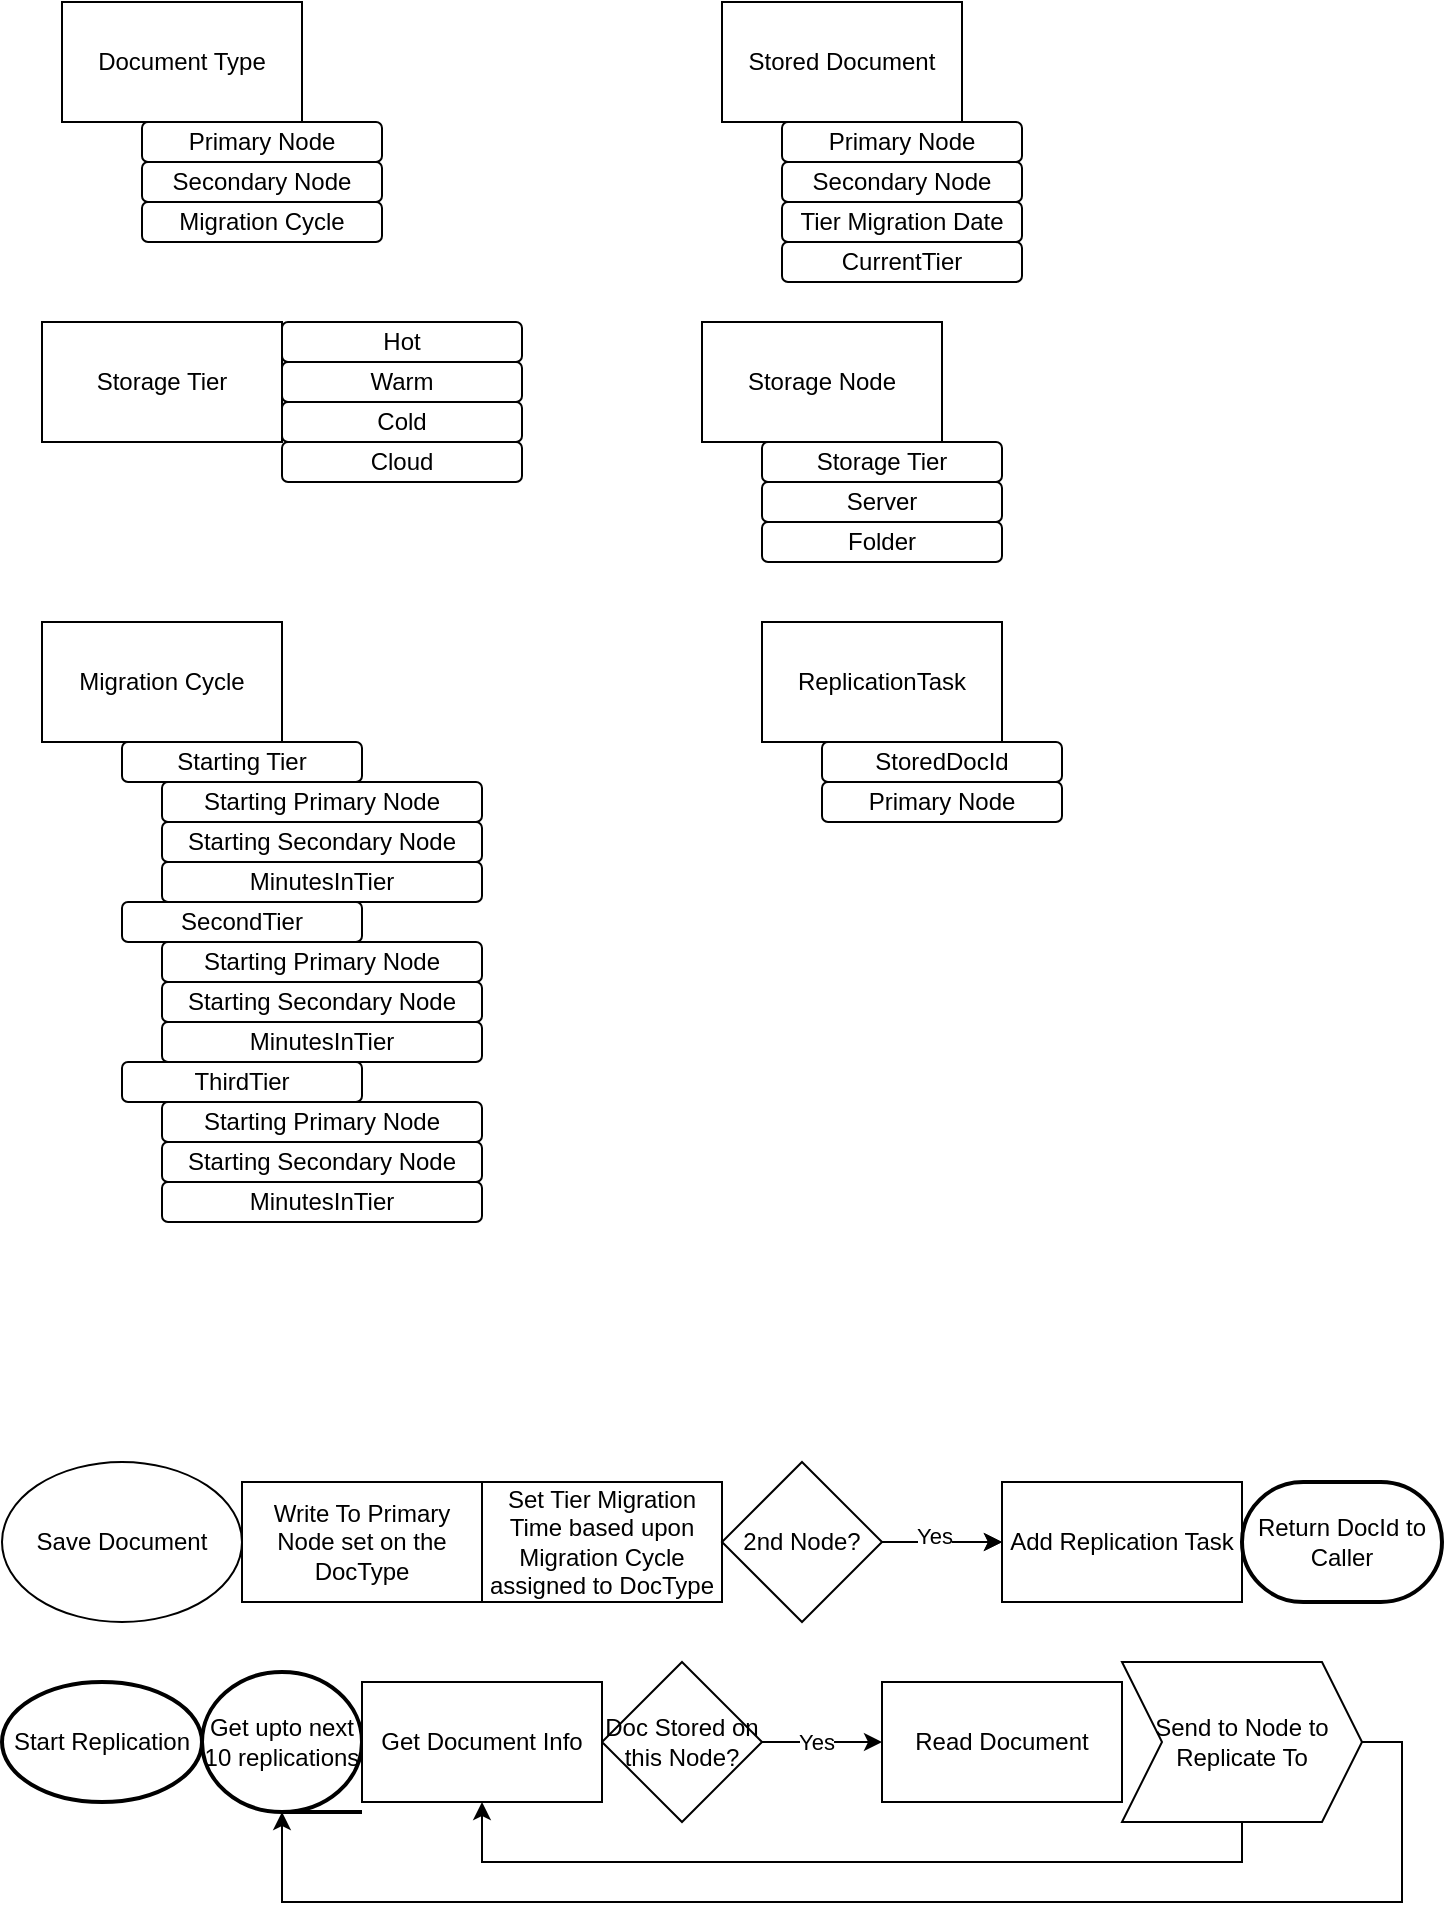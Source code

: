 <mxfile version="22.0.2" type="device">
  <diagram name="Page-1" id="_j3kt4ZteOrwqvhP6A2K">
    <mxGraphModel dx="1914" dy="1180" grid="1" gridSize="10" guides="1" tooltips="1" connect="1" arrows="1" fold="1" page="1" pageScale="1" pageWidth="850" pageHeight="1100" math="0" shadow="0">
      <root>
        <mxCell id="0" />
        <mxCell id="1" parent="0" />
        <mxCell id="t3rf-IrFCrQk9eIjKrIr-1" value="Document Type" style="rounded=0;whiteSpace=wrap;html=1;" vertex="1" parent="1">
          <mxGeometry x="50" y="30" width="120" height="60" as="geometry" />
        </mxCell>
        <mxCell id="t3rf-IrFCrQk9eIjKrIr-2" value="Stored Document" style="rounded=0;whiteSpace=wrap;html=1;" vertex="1" parent="1">
          <mxGeometry x="380" y="30" width="120" height="60" as="geometry" />
        </mxCell>
        <mxCell id="t3rf-IrFCrQk9eIjKrIr-8" value="" style="group" vertex="1" connectable="0" parent="1">
          <mxGeometry x="40" y="190" width="240" height="80" as="geometry" />
        </mxCell>
        <mxCell id="t3rf-IrFCrQk9eIjKrIr-3" value="Storage Tier" style="rounded=0;whiteSpace=wrap;html=1;" vertex="1" parent="t3rf-IrFCrQk9eIjKrIr-8">
          <mxGeometry width="120" height="60" as="geometry" />
        </mxCell>
        <mxCell id="t3rf-IrFCrQk9eIjKrIr-4" value="Hot" style="rounded=1;whiteSpace=wrap;html=1;" vertex="1" parent="t3rf-IrFCrQk9eIjKrIr-8">
          <mxGeometry x="120" width="120" height="20" as="geometry" />
        </mxCell>
        <mxCell id="t3rf-IrFCrQk9eIjKrIr-5" value="Warm" style="rounded=1;whiteSpace=wrap;html=1;" vertex="1" parent="t3rf-IrFCrQk9eIjKrIr-8">
          <mxGeometry x="120" y="20" width="120" height="20" as="geometry" />
        </mxCell>
        <mxCell id="t3rf-IrFCrQk9eIjKrIr-6" value="Cold" style="rounded=1;whiteSpace=wrap;html=1;" vertex="1" parent="t3rf-IrFCrQk9eIjKrIr-8">
          <mxGeometry x="120" y="40" width="120" height="20" as="geometry" />
        </mxCell>
        <mxCell id="t3rf-IrFCrQk9eIjKrIr-7" value="Cloud" style="rounded=1;whiteSpace=wrap;html=1;" vertex="1" parent="t3rf-IrFCrQk9eIjKrIr-8">
          <mxGeometry x="120" y="60" width="120" height="20" as="geometry" />
        </mxCell>
        <mxCell id="t3rf-IrFCrQk9eIjKrIr-9" value="Migration Cycle" style="rounded=0;whiteSpace=wrap;html=1;" vertex="1" parent="1">
          <mxGeometry x="40" y="340" width="120" height="60" as="geometry" />
        </mxCell>
        <mxCell id="t3rf-IrFCrQk9eIjKrIr-10" value="Storage Node" style="rounded=0;whiteSpace=wrap;html=1;" vertex="1" parent="1">
          <mxGeometry x="370" y="190" width="120" height="60" as="geometry" />
        </mxCell>
        <mxCell id="t3rf-IrFCrQk9eIjKrIr-17" value="Storage Tier" style="rounded=1;whiteSpace=wrap;html=1;" vertex="1" parent="1">
          <mxGeometry x="400" y="250" width="120" height="20" as="geometry" />
        </mxCell>
        <mxCell id="t3rf-IrFCrQk9eIjKrIr-18" value="Server" style="rounded=1;whiteSpace=wrap;html=1;" vertex="1" parent="1">
          <mxGeometry x="400" y="270" width="120" height="20" as="geometry" />
        </mxCell>
        <mxCell id="t3rf-IrFCrQk9eIjKrIr-19" value="Folder" style="rounded=1;whiteSpace=wrap;html=1;" vertex="1" parent="1">
          <mxGeometry x="400" y="290" width="120" height="20" as="geometry" />
        </mxCell>
        <mxCell id="t3rf-IrFCrQk9eIjKrIr-21" value="Primary Node" style="rounded=1;whiteSpace=wrap;html=1;" vertex="1" parent="1">
          <mxGeometry x="410" y="90" width="120" height="20" as="geometry" />
        </mxCell>
        <mxCell id="t3rf-IrFCrQk9eIjKrIr-22" value="Secondary Node" style="rounded=1;whiteSpace=wrap;html=1;" vertex="1" parent="1">
          <mxGeometry x="410" y="110" width="120" height="20" as="geometry" />
        </mxCell>
        <mxCell id="t3rf-IrFCrQk9eIjKrIr-23" value="Primary Node" style="rounded=1;whiteSpace=wrap;html=1;" vertex="1" parent="1">
          <mxGeometry x="90" y="90" width="120" height="20" as="geometry" />
        </mxCell>
        <mxCell id="t3rf-IrFCrQk9eIjKrIr-24" value="Secondary Node" style="rounded=1;whiteSpace=wrap;html=1;" vertex="1" parent="1">
          <mxGeometry x="90" y="110" width="120" height="20" as="geometry" />
        </mxCell>
        <mxCell id="t3rf-IrFCrQk9eIjKrIr-25" value="Migration Cycle" style="rounded=1;whiteSpace=wrap;html=1;" vertex="1" parent="1">
          <mxGeometry x="90" y="130" width="120" height="20" as="geometry" />
        </mxCell>
        <mxCell id="t3rf-IrFCrQk9eIjKrIr-26" value="Starting Tier" style="rounded=1;whiteSpace=wrap;html=1;" vertex="1" parent="1">
          <mxGeometry x="80" y="400" width="120" height="20" as="geometry" />
        </mxCell>
        <mxCell id="t3rf-IrFCrQk9eIjKrIr-27" value="Starting Primary Node" style="rounded=1;whiteSpace=wrap;html=1;" vertex="1" parent="1">
          <mxGeometry x="100" y="420" width="160" height="20" as="geometry" />
        </mxCell>
        <mxCell id="t3rf-IrFCrQk9eIjKrIr-28" value="Starting Secondary Node" style="rounded=1;whiteSpace=wrap;html=1;" vertex="1" parent="1">
          <mxGeometry x="100" y="440" width="160" height="20" as="geometry" />
        </mxCell>
        <mxCell id="t3rf-IrFCrQk9eIjKrIr-29" value="SecondTier" style="rounded=1;whiteSpace=wrap;html=1;" vertex="1" parent="1">
          <mxGeometry x="80" y="480" width="120" height="20" as="geometry" />
        </mxCell>
        <mxCell id="t3rf-IrFCrQk9eIjKrIr-30" value="Starting Primary Node" style="rounded=1;whiteSpace=wrap;html=1;" vertex="1" parent="1">
          <mxGeometry x="100" y="500" width="160" height="20" as="geometry" />
        </mxCell>
        <mxCell id="t3rf-IrFCrQk9eIjKrIr-31" value="Starting Secondary Node" style="rounded=1;whiteSpace=wrap;html=1;" vertex="1" parent="1">
          <mxGeometry x="100" y="520" width="160" height="20" as="geometry" />
        </mxCell>
        <mxCell id="t3rf-IrFCrQk9eIjKrIr-32" value="MinutesInTier" style="rounded=1;whiteSpace=wrap;html=1;" vertex="1" parent="1">
          <mxGeometry x="100" y="460" width="160" height="20" as="geometry" />
        </mxCell>
        <mxCell id="t3rf-IrFCrQk9eIjKrIr-33" value="MinutesInTier" style="rounded=1;whiteSpace=wrap;html=1;" vertex="1" parent="1">
          <mxGeometry x="100" y="540" width="160" height="20" as="geometry" />
        </mxCell>
        <mxCell id="t3rf-IrFCrQk9eIjKrIr-34" value="ThirdTier" style="rounded=1;whiteSpace=wrap;html=1;" vertex="1" parent="1">
          <mxGeometry x="80" y="560" width="120" height="20" as="geometry" />
        </mxCell>
        <mxCell id="t3rf-IrFCrQk9eIjKrIr-35" value="Starting Primary Node" style="rounded=1;whiteSpace=wrap;html=1;" vertex="1" parent="1">
          <mxGeometry x="100" y="580" width="160" height="20" as="geometry" />
        </mxCell>
        <mxCell id="t3rf-IrFCrQk9eIjKrIr-36" value="Starting Secondary Node" style="rounded=1;whiteSpace=wrap;html=1;" vertex="1" parent="1">
          <mxGeometry x="100" y="600" width="160" height="20" as="geometry" />
        </mxCell>
        <mxCell id="t3rf-IrFCrQk9eIjKrIr-37" value="MinutesInTier" style="rounded=1;whiteSpace=wrap;html=1;" vertex="1" parent="1">
          <mxGeometry x="100" y="620" width="160" height="20" as="geometry" />
        </mxCell>
        <mxCell id="t3rf-IrFCrQk9eIjKrIr-38" value="Write To Primary Node set on the DocType" style="rounded=0;whiteSpace=wrap;html=1;" vertex="1" parent="1">
          <mxGeometry x="140" y="770" width="120" height="60" as="geometry" />
        </mxCell>
        <mxCell id="t3rf-IrFCrQk9eIjKrIr-39" value="Save Document" style="ellipse;whiteSpace=wrap;html=1;" vertex="1" parent="1">
          <mxGeometry x="20" y="760" width="120" height="80" as="geometry" />
        </mxCell>
        <mxCell id="t3rf-IrFCrQk9eIjKrIr-40" value="Set Tier Migration Time based upon Migration Cycle assigned to DocType" style="rounded=0;whiteSpace=wrap;html=1;" vertex="1" parent="1">
          <mxGeometry x="260" y="770" width="120" height="60" as="geometry" />
        </mxCell>
        <mxCell id="t3rf-IrFCrQk9eIjKrIr-42" value="Tier Migration Date" style="rounded=1;whiteSpace=wrap;html=1;" vertex="1" parent="1">
          <mxGeometry x="410" y="130" width="120" height="20" as="geometry" />
        </mxCell>
        <mxCell id="t3rf-IrFCrQk9eIjKrIr-43" value="CurrentTier" style="rounded=1;whiteSpace=wrap;html=1;" vertex="1" parent="1">
          <mxGeometry x="410" y="150" width="120" height="20" as="geometry" />
        </mxCell>
        <mxCell id="t3rf-IrFCrQk9eIjKrIr-44" value="ReplicationTask" style="rounded=0;whiteSpace=wrap;html=1;" vertex="1" parent="1">
          <mxGeometry x="400" y="340" width="120" height="60" as="geometry" />
        </mxCell>
        <mxCell id="t3rf-IrFCrQk9eIjKrIr-45" value="StoredDocId" style="rounded=1;whiteSpace=wrap;html=1;" vertex="1" parent="1">
          <mxGeometry x="430" y="400" width="120" height="20" as="geometry" />
        </mxCell>
        <mxCell id="t3rf-IrFCrQk9eIjKrIr-49" style="edgeStyle=orthogonalEdgeStyle;rounded=0;orthogonalLoop=1;jettySize=auto;html=1;exitX=1;exitY=0.5;exitDx=0;exitDy=0;" edge="1" parent="1" source="t3rf-IrFCrQk9eIjKrIr-46">
          <mxGeometry relative="1" as="geometry">
            <mxPoint x="520" y="800" as="targetPoint" />
          </mxGeometry>
        </mxCell>
        <mxCell id="t3rf-IrFCrQk9eIjKrIr-51" value="" style="edgeStyle=orthogonalEdgeStyle;rounded=0;orthogonalLoop=1;jettySize=auto;html=1;" edge="1" parent="1" source="t3rf-IrFCrQk9eIjKrIr-46" target="t3rf-IrFCrQk9eIjKrIr-50">
          <mxGeometry relative="1" as="geometry" />
        </mxCell>
        <mxCell id="t3rf-IrFCrQk9eIjKrIr-52" value="Yes" style="edgeLabel;html=1;align=center;verticalAlign=middle;resizable=0;points=[];" vertex="1" connectable="0" parent="t3rf-IrFCrQk9eIjKrIr-51">
          <mxGeometry x="-0.133" y="3" relative="1" as="geometry">
            <mxPoint as="offset" />
          </mxGeometry>
        </mxCell>
        <mxCell id="t3rf-IrFCrQk9eIjKrIr-46" value="2nd Node?" style="rhombus;whiteSpace=wrap;html=1;" vertex="1" parent="1">
          <mxGeometry x="380" y="760" width="80" height="80" as="geometry" />
        </mxCell>
        <mxCell id="t3rf-IrFCrQk9eIjKrIr-50" value="Add Replication Task" style="whiteSpace=wrap;html=1;" vertex="1" parent="1">
          <mxGeometry x="520" y="770" width="120" height="60" as="geometry" />
        </mxCell>
        <mxCell id="t3rf-IrFCrQk9eIjKrIr-53" value="Primary Node" style="rounded=1;whiteSpace=wrap;html=1;" vertex="1" parent="1">
          <mxGeometry x="430" y="420" width="120" height="20" as="geometry" />
        </mxCell>
        <mxCell id="t3rf-IrFCrQk9eIjKrIr-56" value="Return DocId to Caller" style="strokeWidth=2;html=1;shape=mxgraph.flowchart.terminator;whiteSpace=wrap;" vertex="1" parent="1">
          <mxGeometry x="640" y="770" width="100" height="60" as="geometry" />
        </mxCell>
        <mxCell id="t3rf-IrFCrQk9eIjKrIr-57" value="Start Replication" style="strokeWidth=2;html=1;shape=mxgraph.flowchart.start_1;whiteSpace=wrap;" vertex="1" parent="1">
          <mxGeometry x="20" y="870" width="100" height="60" as="geometry" />
        </mxCell>
        <mxCell id="t3rf-IrFCrQk9eIjKrIr-59" value="Get upto next 10 replications" style="strokeWidth=2;html=1;shape=mxgraph.flowchart.sequential_data;whiteSpace=wrap;" vertex="1" parent="1">
          <mxGeometry x="120" y="865" width="80" height="70" as="geometry" />
        </mxCell>
        <mxCell id="t3rf-IrFCrQk9eIjKrIr-63" value="" style="edgeStyle=orthogonalEdgeStyle;rounded=0;orthogonalLoop=1;jettySize=auto;html=1;" edge="1" parent="1" source="t3rf-IrFCrQk9eIjKrIr-61" target="t3rf-IrFCrQk9eIjKrIr-62">
          <mxGeometry relative="1" as="geometry" />
        </mxCell>
        <mxCell id="t3rf-IrFCrQk9eIjKrIr-67" value="Yes" style="edgeLabel;html=1;align=center;verticalAlign=middle;resizable=0;points=[];" vertex="1" connectable="0" parent="t3rf-IrFCrQk9eIjKrIr-63">
          <mxGeometry x="-0.1" relative="1" as="geometry">
            <mxPoint as="offset" />
          </mxGeometry>
        </mxCell>
        <mxCell id="t3rf-IrFCrQk9eIjKrIr-61" value="Doc Stored on this Node?" style="rhombus;whiteSpace=wrap;html=1;" vertex="1" parent="1">
          <mxGeometry x="320" y="860" width="80" height="80" as="geometry" />
        </mxCell>
        <mxCell id="t3rf-IrFCrQk9eIjKrIr-62" value="Read Document" style="whiteSpace=wrap;html=1;" vertex="1" parent="1">
          <mxGeometry x="460" y="870" width="120" height="60" as="geometry" />
        </mxCell>
        <mxCell id="t3rf-IrFCrQk9eIjKrIr-75" style="edgeStyle=orthogonalEdgeStyle;rounded=0;orthogonalLoop=1;jettySize=auto;html=1;exitX=0.5;exitY=1;exitDx=0;exitDy=0;entryX=0.5;entryY=1;entryDx=0;entryDy=0;" edge="1" parent="1" source="t3rf-IrFCrQk9eIjKrIr-68" target="t3rf-IrFCrQk9eIjKrIr-71">
          <mxGeometry relative="1" as="geometry" />
        </mxCell>
        <mxCell id="t3rf-IrFCrQk9eIjKrIr-68" value="Send to Node to Replicate To" style="shape=step;perimeter=stepPerimeter;whiteSpace=wrap;html=1;fixedSize=1;" vertex="1" parent="1">
          <mxGeometry x="580" y="860" width="120" height="80" as="geometry" />
        </mxCell>
        <mxCell id="t3rf-IrFCrQk9eIjKrIr-71" value="Get Document Info" style="rounded=0;whiteSpace=wrap;html=1;" vertex="1" parent="1">
          <mxGeometry x="200" y="870" width="120" height="60" as="geometry" />
        </mxCell>
        <mxCell id="t3rf-IrFCrQk9eIjKrIr-76" style="edgeStyle=orthogonalEdgeStyle;rounded=0;orthogonalLoop=1;jettySize=auto;html=1;exitX=1;exitY=0.5;exitDx=0;exitDy=0;entryX=0.5;entryY=1;entryDx=0;entryDy=0;entryPerimeter=0;" edge="1" parent="1" source="t3rf-IrFCrQk9eIjKrIr-68" target="t3rf-IrFCrQk9eIjKrIr-59">
          <mxGeometry relative="1" as="geometry">
            <Array as="points">
              <mxPoint x="720" y="900" />
              <mxPoint x="720" y="980" />
              <mxPoint x="160" y="980" />
            </Array>
          </mxGeometry>
        </mxCell>
      </root>
    </mxGraphModel>
  </diagram>
</mxfile>
